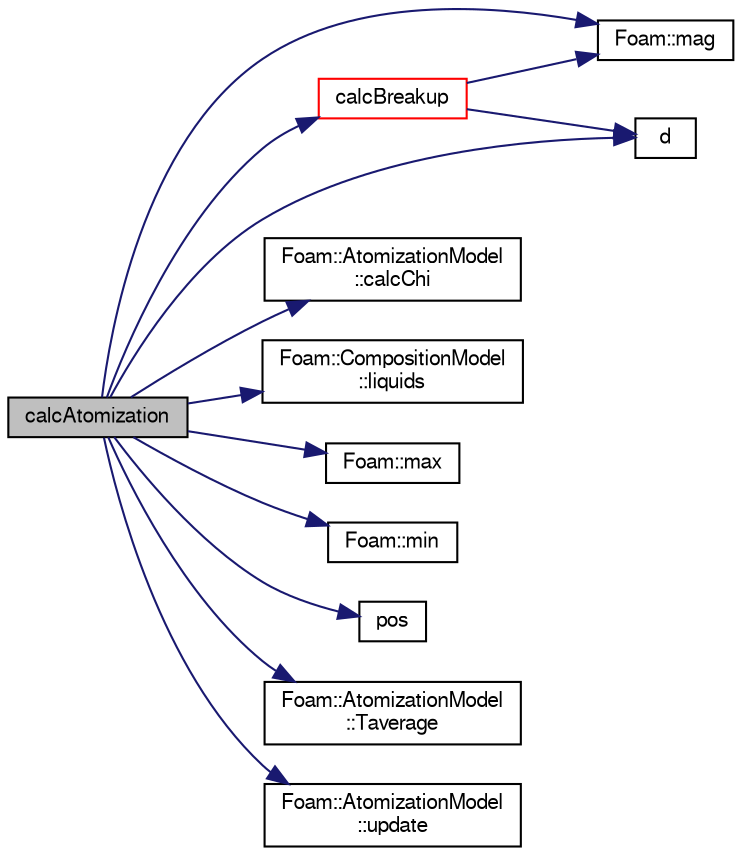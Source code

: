 digraph "calcAtomization"
{
  bgcolor="transparent";
  edge [fontname="FreeSans",fontsize="10",labelfontname="FreeSans",labelfontsize="10"];
  node [fontname="FreeSans",fontsize="10",shape=record];
  rankdir="LR";
  Node235 [label="calcAtomization",height=0.2,width=0.4,color="black", fillcolor="grey75", style="filled", fontcolor="black"];
  Node235 -> Node236 [color="midnightblue",fontsize="10",style="solid",fontname="FreeSans"];
  Node236 [label="calcBreakup",height=0.2,width=0.4,color="red",URL="$a24534.html#af788f9bd434c7cabde1b08a11956ae1a",tooltip="Correct parcel properties according to breakup model. "];
  Node236 -> Node238 [color="midnightblue",fontsize="10",style="solid",fontname="FreeSans"];
  Node238 [label="Foam::mag",height=0.2,width=0.4,color="black",URL="$a21124.html#a929da2a3fdcf3dacbbe0487d3a330dae"];
  Node236 -> Node242 [color="midnightblue",fontsize="10",style="solid",fontname="FreeSans"];
  Node242 [label="d",height=0.2,width=0.4,color="black",URL="$a38951.html#aa182a9055736468dd160f12649a01fd1"];
  Node235 -> Node272 [color="midnightblue",fontsize="10",style="solid",fontname="FreeSans"];
  Node272 [label="Foam::AtomizationModel\l::calcChi",height=0.2,width=0.4,color="black",URL="$a24522.html#a614269e8e32e3643b889d1c1df04b1f7",tooltip="flag to indicate if chi needs to be calculated "];
  Node235 -> Node242 [color="midnightblue",fontsize="10",style="solid",fontname="FreeSans"];
  Node235 -> Node260 [color="midnightblue",fontsize="10",style="solid",fontname="FreeSans"];
  Node260 [label="Foam::CompositionModel\l::liquids",height=0.2,width=0.4,color="black",URL="$a23806.html#a03638032f60c2f702e8e3a9fd53f9952",tooltip="Return the global (additional) liquids. "];
  Node235 -> Node238 [color="midnightblue",fontsize="10",style="solid",fontname="FreeSans"];
  Node235 -> Node273 [color="midnightblue",fontsize="10",style="solid",fontname="FreeSans"];
  Node273 [label="Foam::max",height=0.2,width=0.4,color="black",URL="$a21124.html#ac993e906cf2774ae77e666bc24e81733"];
  Node235 -> Node274 [color="midnightblue",fontsize="10",style="solid",fontname="FreeSans"];
  Node274 [label="Foam::min",height=0.2,width=0.4,color="black",URL="$a21124.html#a253e112ad2d56d96230ff39ea7f442dc"];
  Node235 -> Node275 [color="midnightblue",fontsize="10",style="solid",fontname="FreeSans"];
  Node275 [label="pos",height=0.2,width=0.4,color="black",URL="$a12539.html#a44b9821c8742536715efac47391df780"];
  Node235 -> Node276 [color="midnightblue",fontsize="10",style="solid",fontname="FreeSans"];
  Node276 [label="Foam::AtomizationModel\l::Taverage",height=0.2,width=0.4,color="black",URL="$a24522.html#aacccadfbc7d7d97b7b7579e02e9dd0c3",tooltip="Average temperature calculation. "];
  Node235 -> Node277 [color="midnightblue",fontsize="10",style="solid",fontname="FreeSans"];
  Node277 [label="Foam::AtomizationModel\l::update",height=0.2,width=0.4,color="black",URL="$a24522.html#a56fbe4b3eb1d2607d8ca4ed4a4909739"];
}
